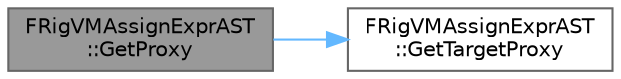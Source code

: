 digraph "FRigVMAssignExprAST::GetProxy"
{
 // INTERACTIVE_SVG=YES
 // LATEX_PDF_SIZE
  bgcolor="transparent";
  edge [fontname=Helvetica,fontsize=10,labelfontname=Helvetica,labelfontsize=10];
  node [fontname=Helvetica,fontsize=10,shape=box,height=0.2,width=0.4];
  rankdir="LR";
  Node1 [id="Node000001",label="FRigVMAssignExprAST\l::GetProxy",height=0.2,width=0.4,color="gray40", fillcolor="grey60", style="filled", fontcolor="black",tooltip="returns the model proxy this expression relates to"];
  Node1 -> Node2 [id="edge1_Node000001_Node000002",color="steelblue1",style="solid",tooltip=" "];
  Node2 [id="Node000002",label="FRigVMAssignExprAST\l::GetTargetProxy",height=0.2,width=0.4,color="grey40", fillcolor="white", style="filled",URL="$d3/d5d/classFRigVMAssignExprAST.html#a5da2aab11f8a5e9c7cafd7cb7bf6fdd6",tooltip=" "];
}
